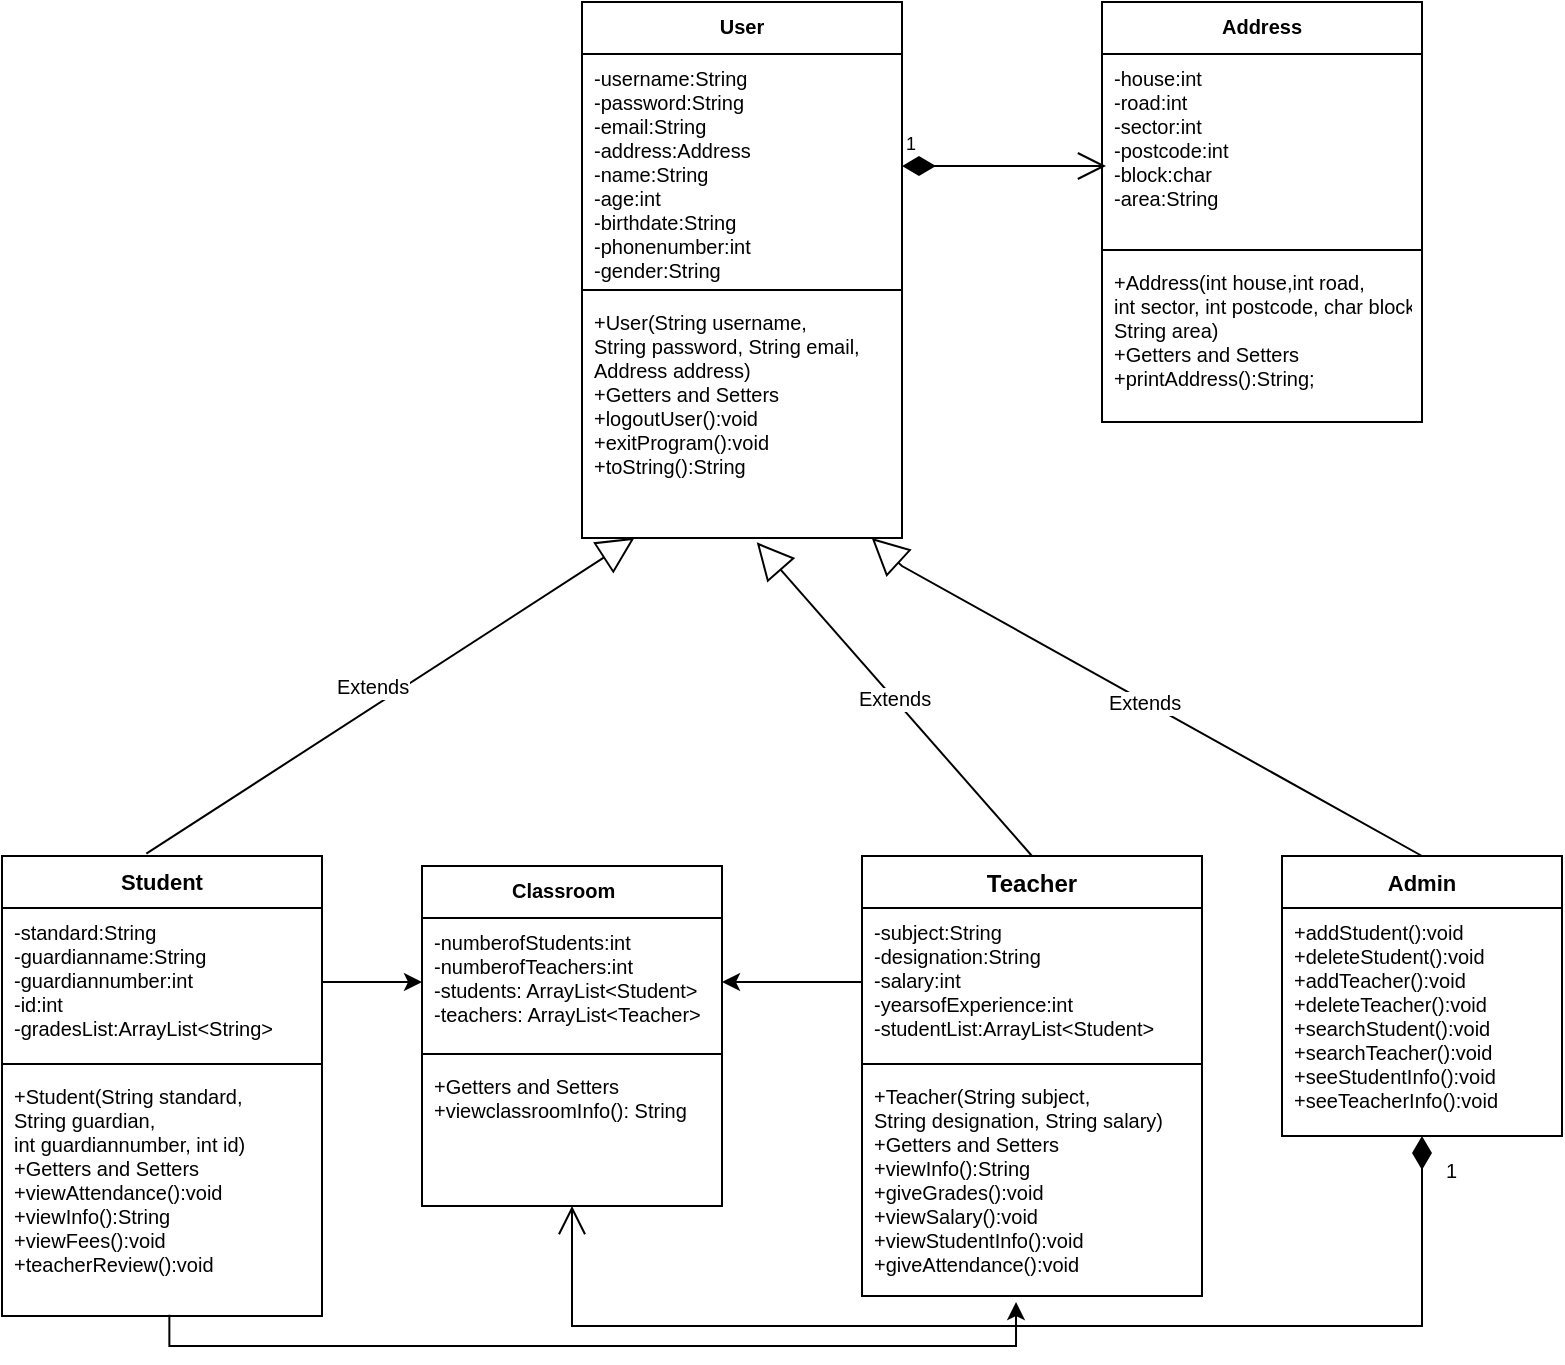 <mxfile version="20.2.3" type="device"><diagram id="C5RBs43oDa-KdzZeNtuy" name="Page-1"><mxGraphModel dx="1014" dy="504" grid="1" gridSize="10" guides="1" tooltips="1" connect="1" arrows="1" fold="1" page="1" pageScale="1" pageWidth="827" pageHeight="1169" math="0" shadow="0"><root><mxCell id="WIyWlLk6GJQsqaUBKTNV-0"/><mxCell id="WIyWlLk6GJQsqaUBKTNV-1" parent="WIyWlLk6GJQsqaUBKTNV-0"/><mxCell id="zkfFHV4jXpPFQw0GAbJ--0" value="User" style="swimlane;fontStyle=1;align=center;verticalAlign=top;childLayout=stackLayout;horizontal=1;startSize=26;horizontalStack=0;resizeParent=1;resizeLast=0;collapsible=1;marginBottom=0;rounded=0;shadow=0;strokeWidth=1;fontSize=10;" parent="WIyWlLk6GJQsqaUBKTNV-1" vertex="1"><mxGeometry x="310" y="28" width="160" height="268" as="geometry"><mxRectangle x="230" y="140" width="160" height="26" as="alternateBounds"/></mxGeometry></mxCell><mxCell id="zkfFHV4jXpPFQw0GAbJ--1" value="-username:String&#10;-password:String&#10;-email:String&#10;-address:Address&#10;-name:String&#10;-age:int&#10;-birthdate:String&#10;-phonenumber:int&#10;-gender:String" style="text;align=left;verticalAlign=top;spacingLeft=4;spacingRight=4;overflow=hidden;rotatable=0;points=[[0,0.5],[1,0.5]];portConstraint=eastwest;fontSize=10;" parent="zkfFHV4jXpPFQw0GAbJ--0" vertex="1"><mxGeometry y="26" width="160" height="114" as="geometry"/></mxCell><mxCell id="zkfFHV4jXpPFQw0GAbJ--4" value="" style="line;html=1;strokeWidth=1;align=left;verticalAlign=middle;spacingTop=-1;spacingLeft=3;spacingRight=3;rotatable=0;labelPosition=right;points=[];portConstraint=eastwest;fontSize=10;" parent="zkfFHV4jXpPFQw0GAbJ--0" vertex="1"><mxGeometry y="140" width="160" height="8" as="geometry"/></mxCell><mxCell id="zkfFHV4jXpPFQw0GAbJ--5" value="+User(String username,&#10;String password, String email, &#10;Address address)&#10;+Getters and Setters&#10;+logoutUser():void&#10;+exitProgram():void&#10;+toString():String&#10;&#10;" style="text;align=left;verticalAlign=top;spacingLeft=4;spacingRight=4;overflow=hidden;rotatable=0;points=[[0,0.5],[1,0.5]];portConstraint=eastwest;fontSize=10;" parent="zkfFHV4jXpPFQw0GAbJ--0" vertex="1"><mxGeometry y="148" width="160" height="120" as="geometry"/></mxCell><mxCell id="zkfFHV4jXpPFQw0GAbJ--17" value="Address" style="swimlane;fontStyle=1;align=center;verticalAlign=top;childLayout=stackLayout;horizontal=1;startSize=26;horizontalStack=0;resizeParent=1;resizeLast=0;collapsible=1;marginBottom=0;rounded=0;shadow=0;strokeWidth=1;fontSize=10;" parent="WIyWlLk6GJQsqaUBKTNV-1" vertex="1"><mxGeometry x="570" y="28" width="160" height="210" as="geometry"><mxRectangle x="550" y="140" width="160" height="26" as="alternateBounds"/></mxGeometry></mxCell><mxCell id="zkfFHV4jXpPFQw0GAbJ--18" value="-house:int&#10;-road:int&#10;-sector:int&#10;-postcode:int&#10;-block:char&#10;-area:String&#10;" style="text;align=left;verticalAlign=top;spacingLeft=4;spacingRight=4;overflow=hidden;rotatable=0;points=[[0,0.5],[1,0.5]];portConstraint=eastwest;fontSize=10;" parent="zkfFHV4jXpPFQw0GAbJ--17" vertex="1"><mxGeometry y="26" width="160" height="94" as="geometry"/></mxCell><mxCell id="zkfFHV4jXpPFQw0GAbJ--23" value="" style="line;html=1;strokeWidth=1;align=left;verticalAlign=middle;spacingTop=-1;spacingLeft=3;spacingRight=3;rotatable=0;labelPosition=right;points=[];portConstraint=eastwest;fontSize=10;" parent="zkfFHV4jXpPFQw0GAbJ--17" vertex="1"><mxGeometry y="120" width="160" height="8" as="geometry"/></mxCell><mxCell id="zkfFHV4jXpPFQw0GAbJ--24" value="+Address(int house,int road, &#10;int sector, int postcode, char block,&#10;String area)&#10;+Getters and Setters&#10;+printAddress():String;" style="text;align=left;verticalAlign=top;spacingLeft=4;spacingRight=4;overflow=hidden;rotatable=0;points=[[0,0.5],[1,0.5]];portConstraint=eastwest;fontSize=10;" parent="zkfFHV4jXpPFQw0GAbJ--17" vertex="1"><mxGeometry y="128" width="160" height="82" as="geometry"/></mxCell><mxCell id="rIiee3ONesO9wszrKSv0-25" value="Student" style="swimlane;fontStyle=1;align=center;verticalAlign=top;childLayout=stackLayout;horizontal=1;startSize=26;horizontalStack=0;resizeParent=1;resizeParentMax=0;resizeLast=0;collapsible=1;marginBottom=0;fontSize=11;" parent="WIyWlLk6GJQsqaUBKTNV-1" vertex="1"><mxGeometry x="20" y="455" width="160" height="230" as="geometry"/></mxCell><mxCell id="rIiee3ONesO9wszrKSv0-26" value="-standard:String&#10;-guardianname:String&#10;-guardiannumber:int&#10;-id:int&#10;-gradesList:ArrayList&lt;String&gt;&#10;&#10;&#10;&#10;" style="text;strokeColor=none;fillColor=none;align=left;verticalAlign=top;spacingLeft=4;spacingRight=4;overflow=hidden;rotatable=0;points=[[0,0.5],[1,0.5]];portConstraint=eastwest;fontSize=10;" parent="rIiee3ONesO9wszrKSv0-25" vertex="1"><mxGeometry y="26" width="160" height="74" as="geometry"/></mxCell><mxCell id="rIiee3ONesO9wszrKSv0-27" value="" style="line;strokeWidth=1;fillColor=none;align=left;verticalAlign=middle;spacingTop=-1;spacingLeft=3;spacingRight=3;rotatable=0;labelPosition=right;points=[];portConstraint=eastwest;fontSize=10;" parent="rIiee3ONesO9wszrKSv0-25" vertex="1"><mxGeometry y="100" width="160" height="8" as="geometry"/></mxCell><mxCell id="rIiee3ONesO9wszrKSv0-28" value="+Student(String standard,&#10;String guardian,&#10;int guardiannumber, int id)&#10;+Getters and Setters&#10;+viewAttendance():void&#10;+viewInfo():String&#10;+viewFees():void&#10;+teacherReview():void&#10;&#10;&#10;" style="text;strokeColor=none;fillColor=none;align=left;verticalAlign=top;spacingLeft=4;spacingRight=4;overflow=hidden;rotatable=0;points=[[0,0.5],[1,0.5]];portConstraint=eastwest;fontSize=10;" parent="rIiee3ONesO9wszrKSv0-25" vertex="1"><mxGeometry y="108" width="160" height="122" as="geometry"/></mxCell><mxCell id="rIiee3ONesO9wszrKSv0-29" value="Teacher" style="swimlane;fontStyle=1;align=center;verticalAlign=top;childLayout=stackLayout;horizontal=1;startSize=26;horizontalStack=0;resizeParent=1;resizeParentMax=0;resizeLast=0;collapsible=1;marginBottom=0;fontSize=12;" parent="WIyWlLk6GJQsqaUBKTNV-1" vertex="1"><mxGeometry x="450" y="455" width="170" height="220" as="geometry"/></mxCell><mxCell id="rIiee3ONesO9wszrKSv0-30" value="-subject:String&#10;-designation:String&#10;-salary:int&#10;-yearsofExperience:int&#10;-studentList:ArrayList&lt;Student&gt;&#10;&#10;&#10;" style="text;strokeColor=none;fillColor=none;align=left;verticalAlign=top;spacingLeft=4;spacingRight=4;overflow=hidden;rotatable=0;points=[[0,0.5],[1,0.5]];portConstraint=eastwest;fontSize=10;" parent="rIiee3ONesO9wszrKSv0-29" vertex="1"><mxGeometry y="26" width="170" height="74" as="geometry"/></mxCell><mxCell id="rIiee3ONesO9wszrKSv0-31" value="" style="line;strokeWidth=1;fillColor=none;align=left;verticalAlign=middle;spacingTop=-1;spacingLeft=3;spacingRight=3;rotatable=0;labelPosition=right;points=[];portConstraint=eastwest;fontSize=10;" parent="rIiee3ONesO9wszrKSv0-29" vertex="1"><mxGeometry y="100" width="170" height="8" as="geometry"/></mxCell><mxCell id="rIiee3ONesO9wszrKSv0-32" value="+Teacher(String subject, &#10;String designation, String salary)&#10;+Getters and Setters&#10;+viewInfo():String&#10;+giveGrades():void&#10;+viewSalary():void&#10;+viewStudentInfo():void&#10;+giveAttendance():void&#10;&#10;" style="text;strokeColor=none;fillColor=none;align=left;verticalAlign=top;spacingLeft=4;spacingRight=4;overflow=hidden;rotatable=0;points=[[0,0.5],[1,0.5]];portConstraint=eastwest;fontSize=10;" parent="rIiee3ONesO9wszrKSv0-29" vertex="1"><mxGeometry y="108" width="170" height="112" as="geometry"/></mxCell><mxCell id="5aya1wIUuIiNgLW5MF35-1" value="&lt;font style=&quot;font-size: 10px;&quot;&gt;Extends&lt;/font&gt;" style="endArrow=block;endSize=16;endFill=0;html=1;rounded=0;fontSize=7;exitX=0.451;exitY=-0.005;exitDx=0;exitDy=0;exitPerimeter=0;entryX=0.164;entryY=0.999;entryDx=0;entryDy=0;entryPerimeter=0;" parent="WIyWlLk6GJQsqaUBKTNV-1" source="rIiee3ONesO9wszrKSv0-25" target="zkfFHV4jXpPFQw0GAbJ--5" edge="1"><mxGeometry x="-0.032" y="9" width="160" relative="1" as="geometry"><mxPoint x="100" y="270" as="sourcePoint"/><mxPoint x="280" y="300" as="targetPoint"/><mxPoint as="offset"/><Array as="points"/></mxGeometry></mxCell><mxCell id="5aya1wIUuIiNgLW5MF35-3" value="&lt;font style=&quot;font-size: 10px;&quot;&gt;Extends&lt;/font&gt;" style="endArrow=block;endSize=16;endFill=0;html=1;rounded=0;fontSize=7;exitX=0.5;exitY=0;exitDx=0;exitDy=0;" parent="WIyWlLk6GJQsqaUBKTNV-1" source="5aya1wIUuIiNgLW5MF35-9" target="zkfFHV4jXpPFQw0GAbJ--5" edge="1"><mxGeometry width="160" relative="1" as="geometry"><mxPoint x="548.32" y="337.41" as="sourcePoint"/><mxPoint x="340" y="230" as="targetPoint"/><Array as="points"><mxPoint x="470" y="310"/></Array></mxGeometry></mxCell><mxCell id="5aya1wIUuIiNgLW5MF35-7" value="1" style="endArrow=open;html=1;endSize=12;startArrow=diamondThin;startSize=14;startFill=1;edgeStyle=orthogonalEdgeStyle;align=left;verticalAlign=bottom;rounded=0;labelBackgroundColor=none;fontSize=9;" parent="WIyWlLk6GJQsqaUBKTNV-1" edge="1"><mxGeometry x="-1" y="3" relative="1" as="geometry"><mxPoint x="470" y="110" as="sourcePoint"/><mxPoint x="572" y="110" as="targetPoint"/></mxGeometry></mxCell><mxCell id="5aya1wIUuIiNgLW5MF35-9" value="Admin" style="swimlane;fontStyle=1;childLayout=stackLayout;horizontal=1;startSize=26;fillColor=none;horizontalStack=0;resizeParent=1;resizeParentMax=0;resizeLast=0;collapsible=1;marginBottom=0;labelBackgroundColor=default;fontSize=11;" parent="WIyWlLk6GJQsqaUBKTNV-1" vertex="1"><mxGeometry x="660" y="455" width="140" height="140" as="geometry"/></mxCell><mxCell id="5aya1wIUuIiNgLW5MF35-10" value="+addStudent():void&#10;+deleteStudent():void&#10;+addTeacher():void&#10;+deleteTeacher():void&#10;+searchStudent():void&#10;+searchTeacher():void&#10;+seeStudentInfo():void&#10;+seeTeacherInfo():void&#10;" style="text;strokeColor=none;fillColor=none;align=left;verticalAlign=top;spacingLeft=4;spacingRight=4;overflow=hidden;rotatable=0;points=[[0,0.5],[1,0.5]];portConstraint=eastwest;labelBackgroundColor=default;fontSize=10;" parent="5aya1wIUuIiNgLW5MF35-9" vertex="1"><mxGeometry y="26" width="140" height="114" as="geometry"/></mxCell><mxCell id="W_ykfyFfDdtYFa2SwClq-4" value="Classroom   " style="swimlane;fontStyle=1;align=center;verticalAlign=top;childLayout=stackLayout;horizontal=1;startSize=26;horizontalStack=0;resizeParent=1;resizeParentMax=0;resizeLast=0;collapsible=1;marginBottom=0;fontSize=10;" parent="WIyWlLk6GJQsqaUBKTNV-1" vertex="1"><mxGeometry x="230" y="460" width="150" height="170" as="geometry"/></mxCell><mxCell id="W_ykfyFfDdtYFa2SwClq-5" value="-numberofStudents:int&#10;-numberofTeachers:int&#10;-students: ArrayList&lt;Student&gt;&#10;-teachers: ArrayList&lt;Teacher&gt;&#10;&#10;" style="text;strokeColor=none;fillColor=none;align=left;verticalAlign=top;spacingLeft=4;spacingRight=4;overflow=hidden;rotatable=0;points=[[0,0.5],[1,0.5]];portConstraint=eastwest;fontSize=10;" parent="W_ykfyFfDdtYFa2SwClq-4" vertex="1"><mxGeometry y="26" width="150" height="64" as="geometry"/></mxCell><mxCell id="W_ykfyFfDdtYFa2SwClq-6" value="" style="line;strokeWidth=1;fillColor=none;align=left;verticalAlign=middle;spacingTop=-1;spacingLeft=3;spacingRight=3;rotatable=0;labelPosition=right;points=[];portConstraint=eastwest;" parent="W_ykfyFfDdtYFa2SwClq-4" vertex="1"><mxGeometry y="90" width="150" height="8" as="geometry"/></mxCell><mxCell id="W_ykfyFfDdtYFa2SwClq-7" value="+Getters and Setters&#10;+viewclassroomInfo(): String" style="text;strokeColor=none;fillColor=none;align=left;verticalAlign=top;spacingLeft=4;spacingRight=4;overflow=hidden;rotatable=0;points=[[0,0.5],[1,0.5]];portConstraint=eastwest;fontSize=10;" parent="W_ykfyFfDdtYFa2SwClq-4" vertex="1"><mxGeometry y="98" width="150" height="72" as="geometry"/></mxCell><mxCell id="ss3O9lqfCaptW5nNUHey-3" value="Extends" style="endArrow=block;endSize=16;endFill=0;html=1;rounded=0;fontSize=10;exitX=0.5;exitY=0;exitDx=0;exitDy=0;entryX=0.546;entryY=1.018;entryDx=0;entryDy=0;entryPerimeter=0;" edge="1" parent="WIyWlLk6GJQsqaUBKTNV-1" source="rIiee3ONesO9wszrKSv0-29" target="zkfFHV4jXpPFQw0GAbJ--5"><mxGeometry width="160" relative="1" as="geometry"><mxPoint x="280" y="400" as="sourcePoint"/><mxPoint x="440" y="400" as="targetPoint"/></mxGeometry></mxCell><mxCell id="ss3O9lqfCaptW5nNUHey-12" style="edgeStyle=orthogonalEdgeStyle;rounded=0;orthogonalLoop=1;jettySize=auto;html=1;exitX=1;exitY=0.5;exitDx=0;exitDy=0;entryX=0;entryY=0.5;entryDx=0;entryDy=0;fontSize=10;" edge="1" parent="WIyWlLk6GJQsqaUBKTNV-1" source="rIiee3ONesO9wszrKSv0-26" target="W_ykfyFfDdtYFa2SwClq-5"><mxGeometry relative="1" as="geometry"/></mxCell><mxCell id="ss3O9lqfCaptW5nNUHey-13" style="edgeStyle=orthogonalEdgeStyle;rounded=0;orthogonalLoop=1;jettySize=auto;html=1;exitX=0;exitY=0.5;exitDx=0;exitDy=0;entryX=1;entryY=0.5;entryDx=0;entryDy=0;fontSize=10;" edge="1" parent="WIyWlLk6GJQsqaUBKTNV-1" source="rIiee3ONesO9wszrKSv0-30" target="W_ykfyFfDdtYFa2SwClq-5"><mxGeometry relative="1" as="geometry"/></mxCell><mxCell id="ss3O9lqfCaptW5nNUHey-15" value="1" style="endArrow=open;html=1;endSize=12;startArrow=diamondThin;startSize=14;startFill=1;align=left;verticalAlign=bottom;rounded=0;fontSize=10;edgeStyle=elbowEdgeStyle;" edge="1" parent="WIyWlLk6GJQsqaUBKTNV-1" source="5aya1wIUuIiNgLW5MF35-10" target="W_ykfyFfDdtYFa2SwClq-7"><mxGeometry x="-0.912" y="10" relative="1" as="geometry"><mxPoint x="650" y="730" as="sourcePoint"/><mxPoint x="450" y="740" as="targetPoint"/><Array as="points"><mxPoint x="430" y="690"/></Array><mxPoint as="offset"/></mxGeometry></mxCell><mxCell id="ss3O9lqfCaptW5nNUHey-19" style="edgeStyle=elbowEdgeStyle;rounded=0;orthogonalLoop=1;jettySize=auto;html=1;fontSize=10;entryX=0.453;entryY=1.027;entryDx=0;entryDy=0;entryPerimeter=0;exitX=0.523;exitY=0.995;exitDx=0;exitDy=0;exitPerimeter=0;" edge="1" parent="WIyWlLk6GJQsqaUBKTNV-1" source="rIiee3ONesO9wszrKSv0-28" target="rIiee3ONesO9wszrKSv0-32"><mxGeometry relative="1" as="geometry"><mxPoint x="260" y="780" as="targetPoint"/><mxPoint x="120" y="700" as="sourcePoint"/><Array as="points"><mxPoint x="210" y="700"/><mxPoint x="220" y="760"/></Array></mxGeometry></mxCell></root></mxGraphModel></diagram></mxfile>